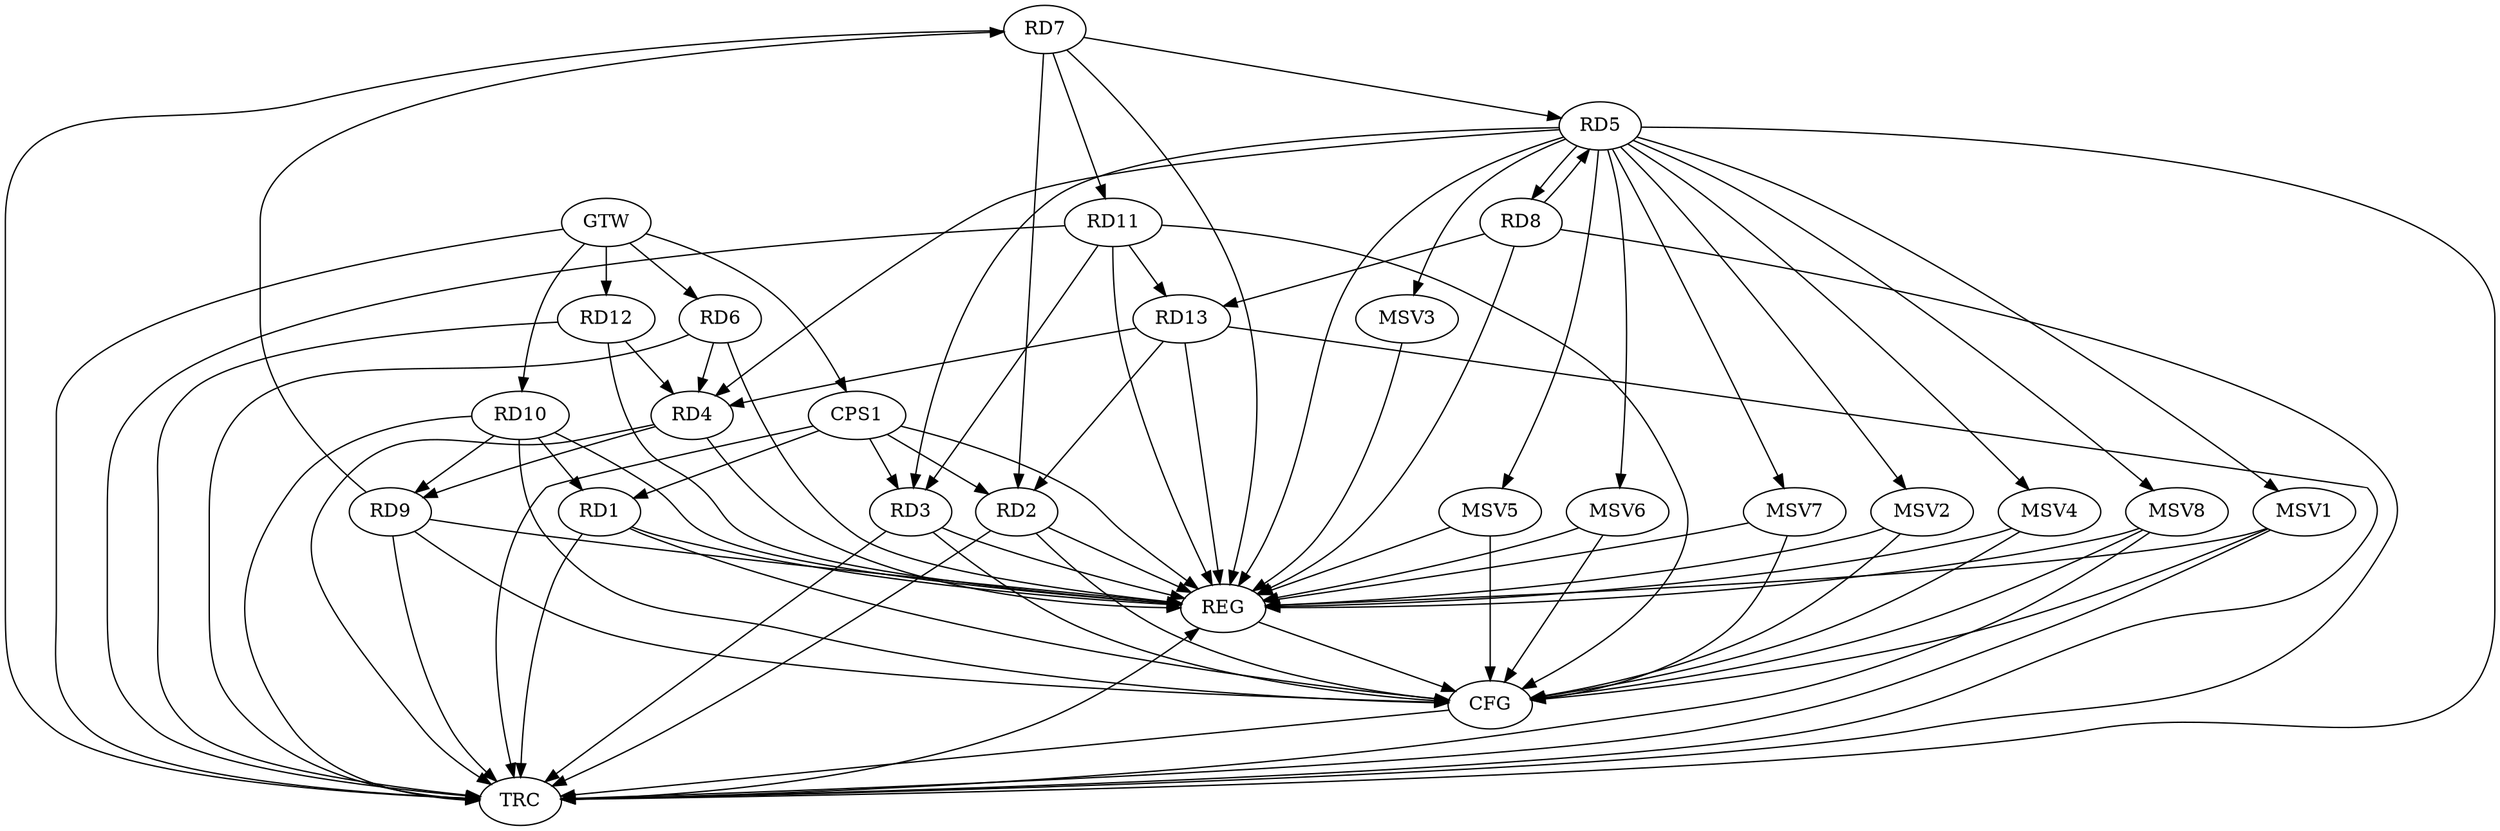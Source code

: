 strict digraph G {
  RD1 [ label="RD1" ];
  RD2 [ label="RD2" ];
  RD3 [ label="RD3" ];
  RD4 [ label="RD4" ];
  RD5 [ label="RD5" ];
  RD6 [ label="RD6" ];
  RD7 [ label="RD7" ];
  RD8 [ label="RD8" ];
  RD9 [ label="RD9" ];
  RD10 [ label="RD10" ];
  RD11 [ label="RD11" ];
  RD12 [ label="RD12" ];
  RD13 [ label="RD13" ];
  CPS1 [ label="CPS1" ];
  GTW [ label="GTW" ];
  REG [ label="REG" ];
  CFG [ label="CFG" ];
  TRC [ label="TRC" ];
  MSV1 [ label="MSV1" ];
  MSV2 [ label="MSV2" ];
  MSV3 [ label="MSV3" ];
  MSV4 [ label="MSV4" ];
  MSV5 [ label="MSV5" ];
  MSV6 [ label="MSV6" ];
  MSV7 [ label="MSV7" ];
  MSV8 [ label="MSV8" ];
  RD10 -> RD1;
  RD7 -> RD2;
  RD13 -> RD2;
  RD5 -> RD3;
  RD11 -> RD3;
  RD5 -> RD4;
  RD6 -> RD4;
  RD4 -> RD9;
  RD12 -> RD4;
  RD13 -> RD4;
  RD7 -> RD5;
  RD5 -> RD8;
  RD8 -> RD5;
  RD9 -> RD7;
  RD7 -> RD11;
  RD8 -> RD13;
  RD10 -> RD9;
  RD11 -> RD13;
  CPS1 -> RD1;
  CPS1 -> RD2;
  CPS1 -> RD3;
  GTW -> RD6;
  GTW -> RD10;
  GTW -> RD12;
  GTW -> CPS1;
  RD1 -> REG;
  RD2 -> REG;
  RD3 -> REG;
  RD4 -> REG;
  RD5 -> REG;
  RD6 -> REG;
  RD7 -> REG;
  RD8 -> REG;
  RD9 -> REG;
  RD10 -> REG;
  RD11 -> REG;
  RD12 -> REG;
  RD13 -> REG;
  CPS1 -> REG;
  RD9 -> CFG;
  RD10 -> CFG;
  RD3 -> CFG;
  RD2 -> CFG;
  RD1 -> CFG;
  RD11 -> CFG;
  REG -> CFG;
  RD1 -> TRC;
  RD2 -> TRC;
  RD3 -> TRC;
  RD4 -> TRC;
  RD5 -> TRC;
  RD6 -> TRC;
  RD7 -> TRC;
  RD8 -> TRC;
  RD9 -> TRC;
  RD10 -> TRC;
  RD11 -> TRC;
  RD12 -> TRC;
  RD13 -> TRC;
  CPS1 -> TRC;
  GTW -> TRC;
  CFG -> TRC;
  TRC -> REG;
  RD5 -> MSV1;
  MSV1 -> REG;
  MSV1 -> TRC;
  MSV1 -> CFG;
  RD5 -> MSV2;
  MSV2 -> REG;
  MSV2 -> CFG;
  RD5 -> MSV3;
  MSV3 -> REG;
  RD5 -> MSV4;
  MSV4 -> REG;
  MSV4 -> CFG;
  RD5 -> MSV5;
  MSV5 -> REG;
  MSV5 -> CFG;
  RD5 -> MSV6;
  MSV6 -> REG;
  MSV6 -> CFG;
  RD5 -> MSV7;
  MSV7 -> REG;
  MSV7 -> CFG;
  RD5 -> MSV8;
  MSV8 -> REG;
  MSV8 -> TRC;
  MSV8 -> CFG;
}
